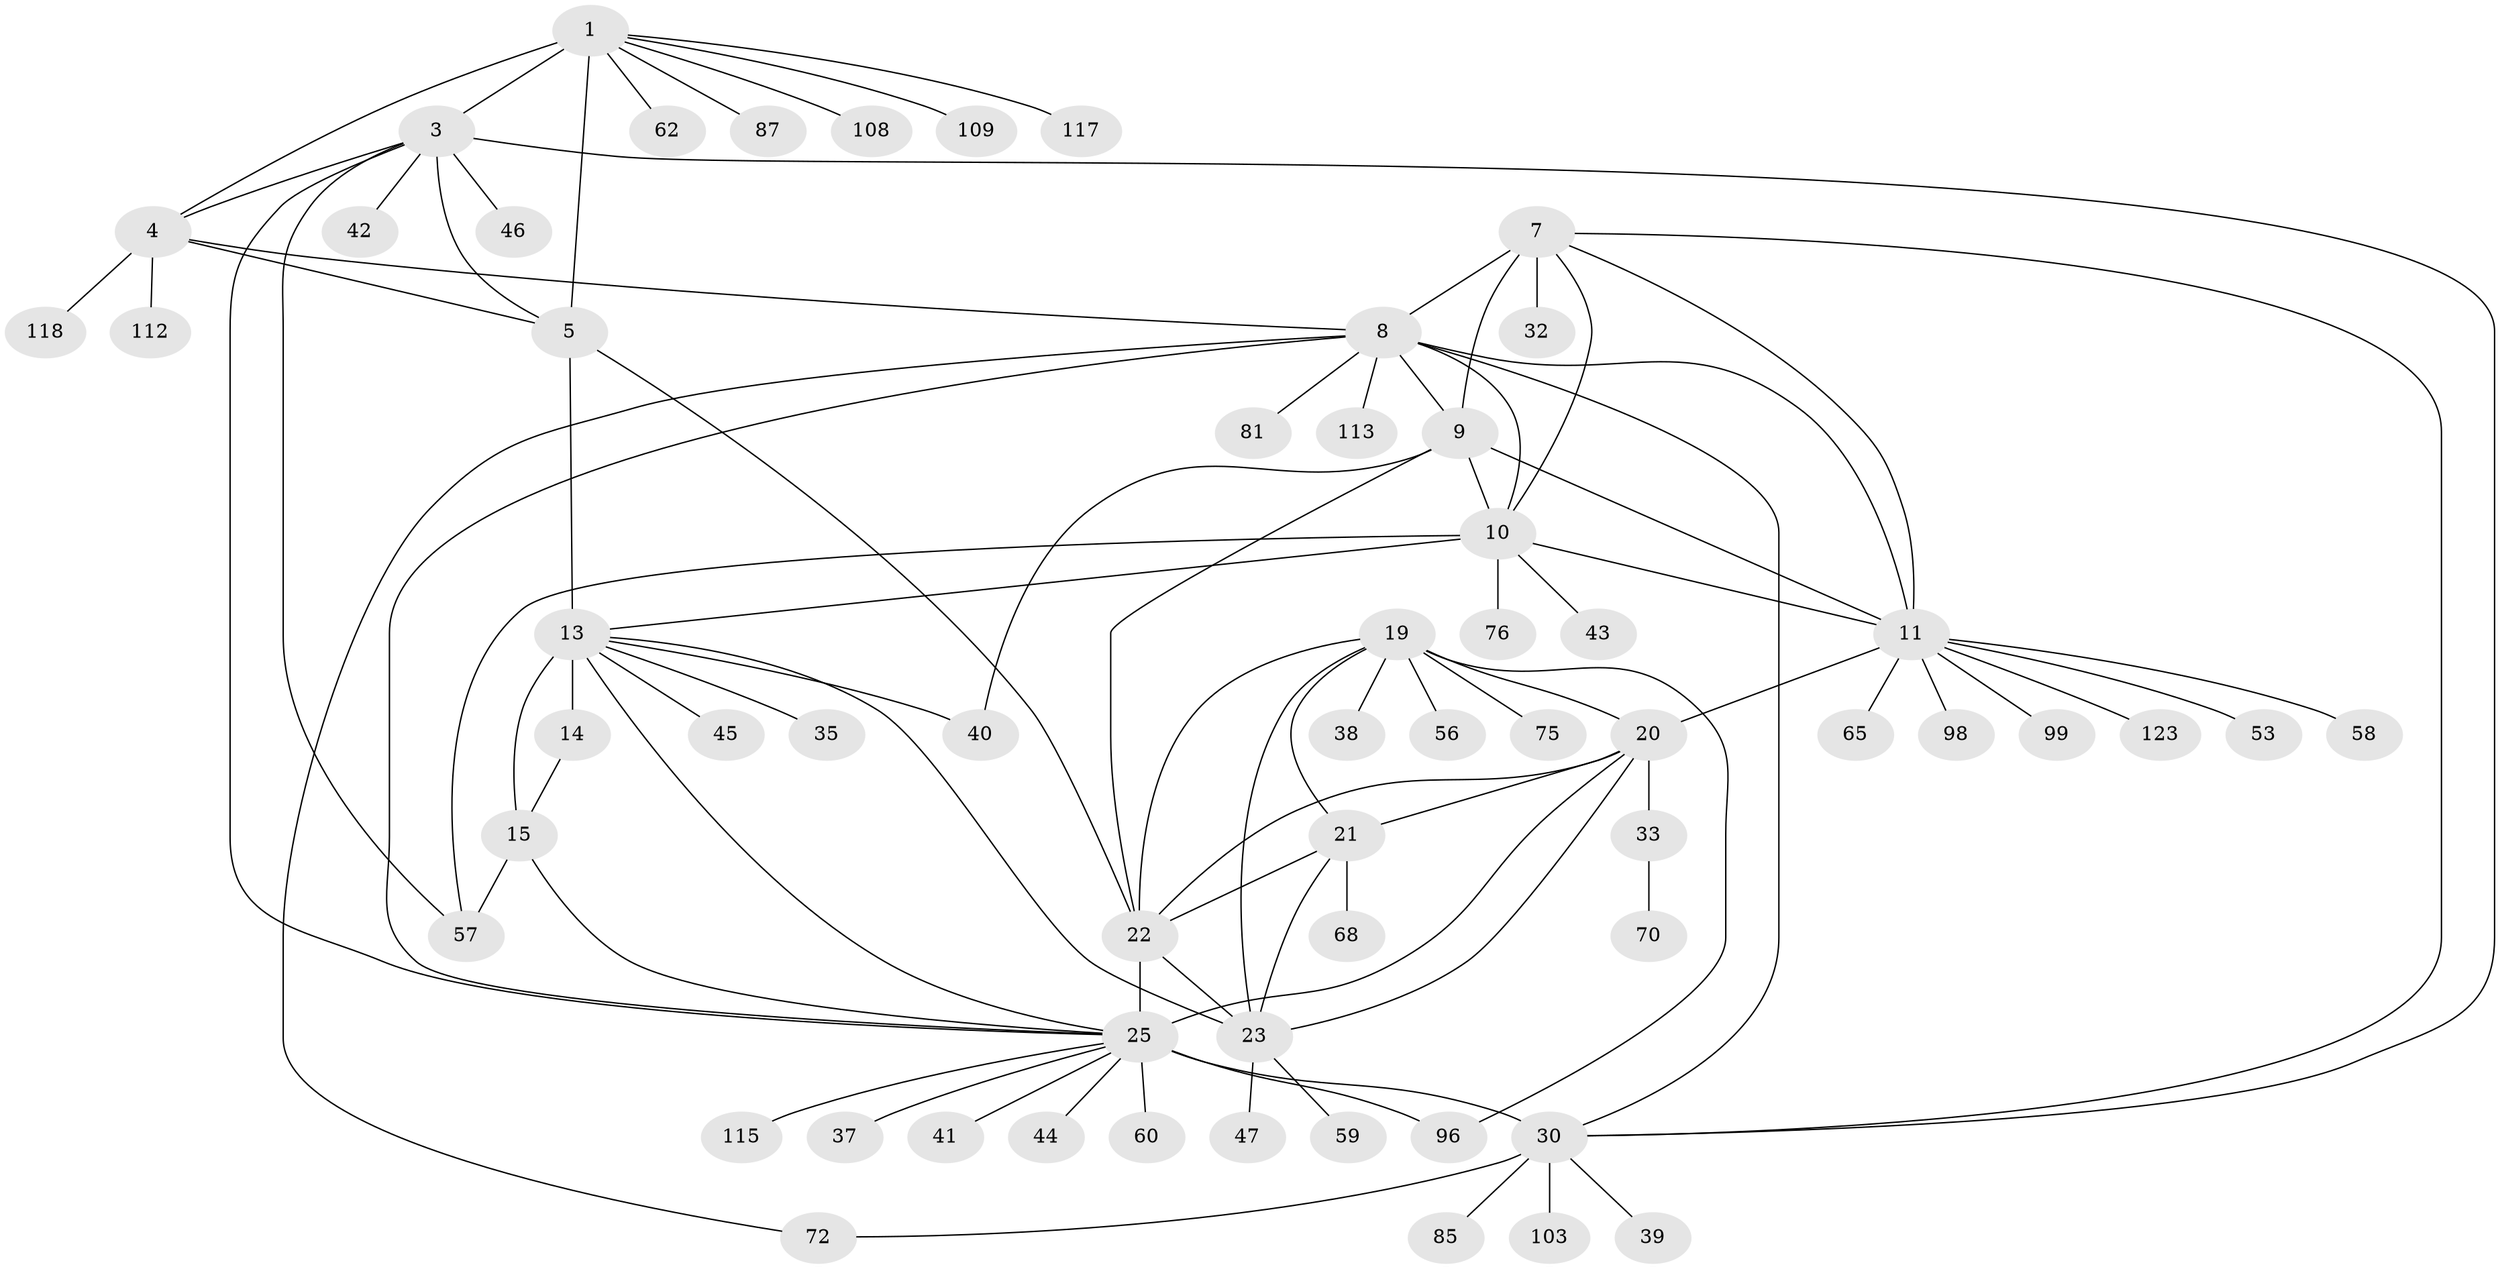 // original degree distribution, {11: 0.016260162601626018, 8: 0.06504065040650407, 10: 0.016260162601626018, 7: 0.04065040650406504, 5: 0.016260162601626018, 9: 0.04878048780487805, 12: 0.016260162601626018, 6: 0.024390243902439025, 14: 0.008130081300813009, 2: 0.13821138211382114, 1: 0.5691056910569106, 3: 0.04065040650406504}
// Generated by graph-tools (version 1.1) at 2025/15/03/09/25 04:15:52]
// undirected, 61 vertices, 93 edges
graph export_dot {
graph [start="1"]
  node [color=gray90,style=filled];
  1 [super="+54+2"];
  3;
  4;
  5 [super="+6+88"];
  7;
  8;
  9 [super="+12"];
  10;
  11;
  13 [super="+16+69+106+82+17"];
  14 [super="+105"];
  15;
  19;
  20 [super="+61+101+102+55+24+50+49"];
  21;
  22 [super="+63"];
  23;
  25 [super="+48+26+93+74"];
  30 [super="+31+36+77+92"];
  32;
  33 [super="+34"];
  35 [super="+110+121"];
  37;
  38;
  39;
  40;
  41;
  42 [super="+52"];
  43;
  44 [super="+64"];
  45 [super="+73"];
  46 [super="+122"];
  47;
  53;
  56 [super="+111"];
  57 [super="+67"];
  58;
  59;
  60 [super="+104"];
  62;
  65;
  68;
  70;
  72;
  75;
  76;
  81;
  85;
  87;
  96 [super="+116"];
  98;
  99;
  103;
  108;
  109;
  112;
  113;
  115;
  117;
  118;
  123;
  1 -- 3 [weight=2];
  1 -- 4 [weight=2];
  1 -- 5 [weight=4];
  1 -- 62;
  1 -- 87;
  1 -- 108;
  1 -- 109;
  1 -- 117;
  3 -- 4;
  3 -- 5 [weight=2];
  3 -- 42;
  3 -- 46;
  3 -- 57;
  3 -- 30;
  3 -- 25;
  4 -- 5 [weight=2];
  4 -- 8;
  4 -- 112;
  4 -- 118;
  5 -- 22;
  5 -- 13;
  7 -- 8;
  7 -- 9 [weight=2];
  7 -- 10;
  7 -- 11;
  7 -- 30;
  7 -- 32;
  8 -- 9 [weight=2];
  8 -- 10;
  8 -- 11;
  8 -- 72;
  8 -- 81;
  8 -- 113;
  8 -- 25;
  8 -- 30;
  9 -- 10 [weight=2];
  9 -- 11 [weight=2];
  9 -- 40;
  9 -- 22 [weight=2];
  10 -- 11;
  10 -- 43;
  10 -- 57;
  10 -- 76;
  10 -- 13;
  11 -- 53;
  11 -- 58;
  11 -- 65;
  11 -- 98;
  11 -- 99;
  11 -- 123;
  11 -- 20;
  13 -- 14 [weight=4];
  13 -- 15 [weight=4];
  13 -- 23;
  13 -- 40;
  13 -- 35;
  13 -- 45;
  13 -- 25;
  14 -- 15;
  15 -- 57;
  15 -- 25;
  19 -- 20 [weight=2];
  19 -- 21;
  19 -- 22;
  19 -- 23;
  19 -- 38;
  19 -- 56;
  19 -- 75;
  19 -- 96;
  20 -- 21 [weight=2];
  20 -- 22 [weight=2];
  20 -- 23 [weight=2];
  20 -- 33;
  20 -- 25;
  21 -- 22;
  21 -- 23;
  21 -- 68;
  22 -- 23;
  22 -- 25;
  23 -- 47;
  23 -- 59;
  25 -- 30 [weight=5];
  25 -- 41;
  25 -- 96;
  25 -- 37;
  25 -- 44;
  25 -- 115;
  25 -- 60;
  30 -- 39;
  30 -- 72;
  30 -- 85;
  30 -- 103;
  33 -- 70;
}
